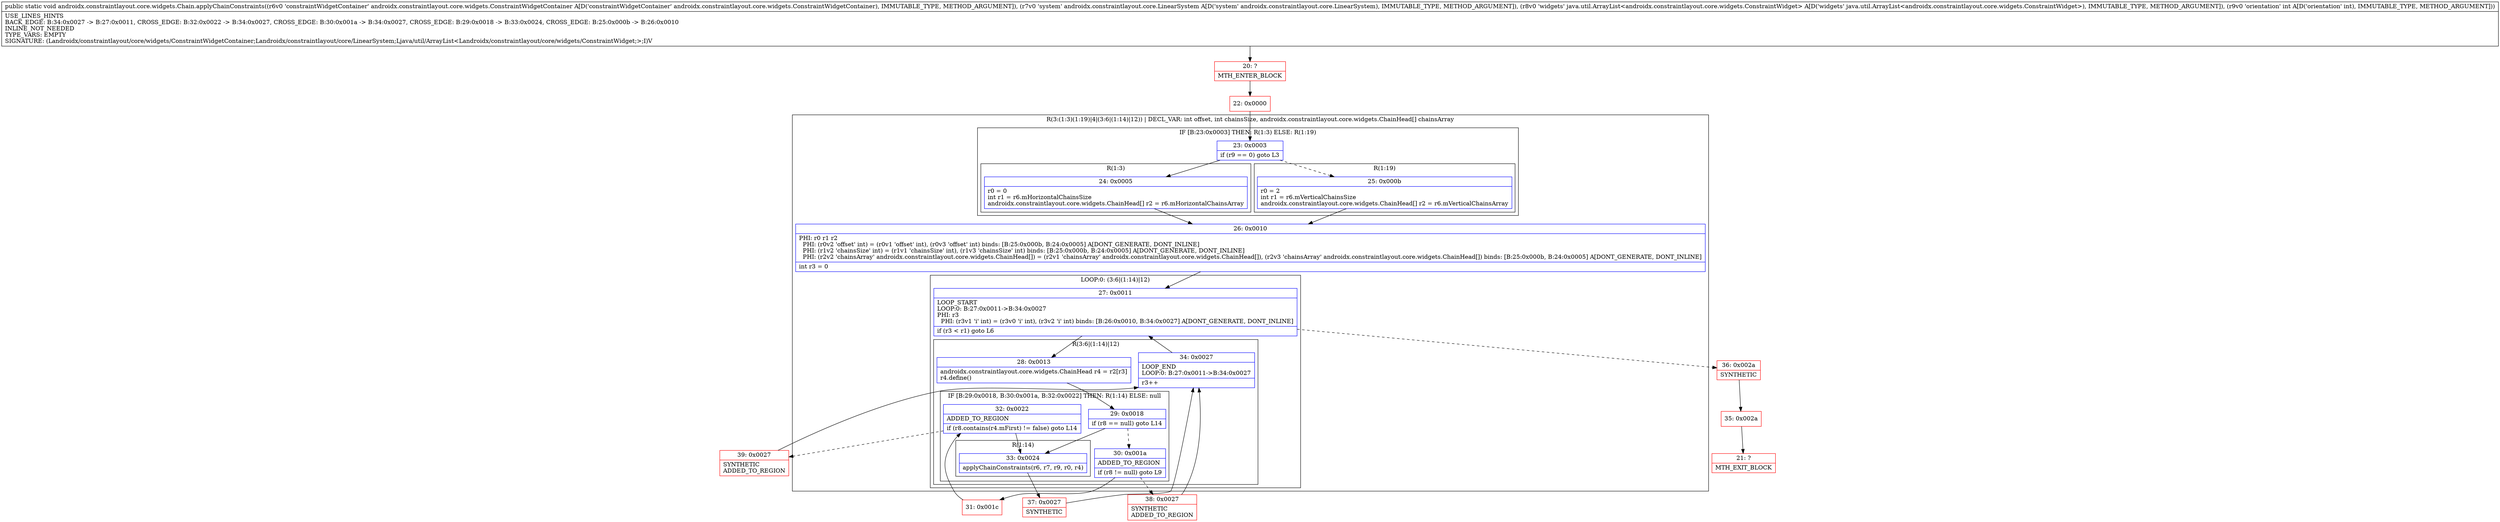 digraph "CFG forandroidx.constraintlayout.core.widgets.Chain.applyChainConstraints(Landroidx\/constraintlayout\/core\/widgets\/ConstraintWidgetContainer;Landroidx\/constraintlayout\/core\/LinearSystem;Ljava\/util\/ArrayList;I)V" {
subgraph cluster_Region_1430453714 {
label = "R(3:(1:3)(1:19)|4|(3:6|(1:14)|12)) | DECL_VAR: int offset, int chainsSize, androidx.constraintlayout.core.widgets.ChainHead[] chainsArray\l";
node [shape=record,color=blue];
subgraph cluster_IfRegion_1642572201 {
label = "IF [B:23:0x0003] THEN: R(1:3) ELSE: R(1:19)";
node [shape=record,color=blue];
Node_23 [shape=record,label="{23\:\ 0x0003|if (r9 == 0) goto L3\l}"];
subgraph cluster_Region_1417515793 {
label = "R(1:3)";
node [shape=record,color=blue];
Node_24 [shape=record,label="{24\:\ 0x0005|r0 = 0\lint r1 = r6.mHorizontalChainsSize\landroidx.constraintlayout.core.widgets.ChainHead[] r2 = r6.mHorizontalChainsArray\l}"];
}
subgraph cluster_Region_558836821 {
label = "R(1:19)";
node [shape=record,color=blue];
Node_25 [shape=record,label="{25\:\ 0x000b|r0 = 2\lint r1 = r6.mVerticalChainsSize\landroidx.constraintlayout.core.widgets.ChainHead[] r2 = r6.mVerticalChainsArray\l}"];
}
}
Node_26 [shape=record,label="{26\:\ 0x0010|PHI: r0 r1 r2 \l  PHI: (r0v2 'offset' int) = (r0v1 'offset' int), (r0v3 'offset' int) binds: [B:25:0x000b, B:24:0x0005] A[DONT_GENERATE, DONT_INLINE]\l  PHI: (r1v2 'chainsSize' int) = (r1v1 'chainsSize' int), (r1v3 'chainsSize' int) binds: [B:25:0x000b, B:24:0x0005] A[DONT_GENERATE, DONT_INLINE]\l  PHI: (r2v2 'chainsArray' androidx.constraintlayout.core.widgets.ChainHead[]) = (r2v1 'chainsArray' androidx.constraintlayout.core.widgets.ChainHead[]), (r2v3 'chainsArray' androidx.constraintlayout.core.widgets.ChainHead[]) binds: [B:25:0x000b, B:24:0x0005] A[DONT_GENERATE, DONT_INLINE]\l|int r3 = 0\l}"];
subgraph cluster_LoopRegion_1846302205 {
label = "LOOP:0: (3:6|(1:14)|12)";
node [shape=record,color=blue];
Node_27 [shape=record,label="{27\:\ 0x0011|LOOP_START\lLOOP:0: B:27:0x0011\-\>B:34:0x0027\lPHI: r3 \l  PHI: (r3v1 'i' int) = (r3v0 'i' int), (r3v2 'i' int) binds: [B:26:0x0010, B:34:0x0027] A[DONT_GENERATE, DONT_INLINE]\l|if (r3 \< r1) goto L6\l}"];
subgraph cluster_Region_913957357 {
label = "R(3:6|(1:14)|12)";
node [shape=record,color=blue];
Node_28 [shape=record,label="{28\:\ 0x0013|androidx.constraintlayout.core.widgets.ChainHead r4 = r2[r3]\lr4.define()\l}"];
subgraph cluster_IfRegion_237242664 {
label = "IF [B:29:0x0018, B:30:0x001a, B:32:0x0022] THEN: R(1:14) ELSE: null";
node [shape=record,color=blue];
Node_29 [shape=record,label="{29\:\ 0x0018|if (r8 == null) goto L14\l}"];
Node_30 [shape=record,label="{30\:\ 0x001a|ADDED_TO_REGION\l|if (r8 != null) goto L9\l}"];
Node_32 [shape=record,label="{32\:\ 0x0022|ADDED_TO_REGION\l|if (r8.contains(r4.mFirst) != false) goto L14\l}"];
subgraph cluster_Region_1288358227 {
label = "R(1:14)";
node [shape=record,color=blue];
Node_33 [shape=record,label="{33\:\ 0x0024|applyChainConstraints(r6, r7, r9, r0, r4)\l}"];
}
}
Node_34 [shape=record,label="{34\:\ 0x0027|LOOP_END\lLOOP:0: B:27:0x0011\-\>B:34:0x0027\l|r3++\l}"];
}
}
}
Node_20 [shape=record,color=red,label="{20\:\ ?|MTH_ENTER_BLOCK\l}"];
Node_22 [shape=record,color=red,label="{22\:\ 0x0000}"];
Node_31 [shape=record,color=red,label="{31\:\ 0x001c}"];
Node_39 [shape=record,color=red,label="{39\:\ 0x0027|SYNTHETIC\lADDED_TO_REGION\l}"];
Node_38 [shape=record,color=red,label="{38\:\ 0x0027|SYNTHETIC\lADDED_TO_REGION\l}"];
Node_37 [shape=record,color=red,label="{37\:\ 0x0027|SYNTHETIC\l}"];
Node_36 [shape=record,color=red,label="{36\:\ 0x002a|SYNTHETIC\l}"];
Node_35 [shape=record,color=red,label="{35\:\ 0x002a}"];
Node_21 [shape=record,color=red,label="{21\:\ ?|MTH_EXIT_BLOCK\l}"];
MethodNode[shape=record,label="{public static void androidx.constraintlayout.core.widgets.Chain.applyChainConstraints((r6v0 'constraintWidgetContainer' androidx.constraintlayout.core.widgets.ConstraintWidgetContainer A[D('constraintWidgetContainer' androidx.constraintlayout.core.widgets.ConstraintWidgetContainer), IMMUTABLE_TYPE, METHOD_ARGUMENT]), (r7v0 'system' androidx.constraintlayout.core.LinearSystem A[D('system' androidx.constraintlayout.core.LinearSystem), IMMUTABLE_TYPE, METHOD_ARGUMENT]), (r8v0 'widgets' java.util.ArrayList\<androidx.constraintlayout.core.widgets.ConstraintWidget\> A[D('widgets' java.util.ArrayList\<androidx.constraintlayout.core.widgets.ConstraintWidget\>), IMMUTABLE_TYPE, METHOD_ARGUMENT]), (r9v0 'orientation' int A[D('orientation' int), IMMUTABLE_TYPE, METHOD_ARGUMENT]))  | USE_LINES_HINTS\lBACK_EDGE: B:34:0x0027 \-\> B:27:0x0011, CROSS_EDGE: B:32:0x0022 \-\> B:34:0x0027, CROSS_EDGE: B:30:0x001a \-\> B:34:0x0027, CROSS_EDGE: B:29:0x0018 \-\> B:33:0x0024, CROSS_EDGE: B:25:0x000b \-\> B:26:0x0010\lINLINE_NOT_NEEDED\lTYPE_VARS: EMPTY\lSIGNATURE: (Landroidx\/constraintlayout\/core\/widgets\/ConstraintWidgetContainer;Landroidx\/constraintlayout\/core\/LinearSystem;Ljava\/util\/ArrayList\<Landroidx\/constraintlayout\/core\/widgets\/ConstraintWidget;\>;I)V\l}"];
MethodNode -> Node_20;Node_23 -> Node_24;
Node_23 -> Node_25[style=dashed];
Node_24 -> Node_26;
Node_25 -> Node_26;
Node_26 -> Node_27;
Node_27 -> Node_28;
Node_27 -> Node_36[style=dashed];
Node_28 -> Node_29;
Node_29 -> Node_30[style=dashed];
Node_29 -> Node_33;
Node_30 -> Node_31;
Node_30 -> Node_38[style=dashed];
Node_32 -> Node_33;
Node_32 -> Node_39[style=dashed];
Node_33 -> Node_37;
Node_34 -> Node_27;
Node_20 -> Node_22;
Node_22 -> Node_23;
Node_31 -> Node_32;
Node_39 -> Node_34;
Node_38 -> Node_34;
Node_37 -> Node_34;
Node_36 -> Node_35;
Node_35 -> Node_21;
}

